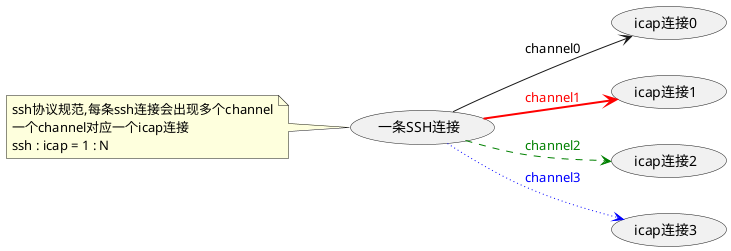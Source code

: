 @startuml
left to right direction
actor (一条SSH连接) as one_conn
note left
    ssh协议规范,每条ssh连接会出现多个channel
    一个channel对应一个icap连接
    ssh : icap = 1 : N
end note
one_conn --> (icap连接0) : channel0 
one_conn --> (icap连接1) #line:red;line.bold;text:red : channel1
one_conn --> (icap连接2) #green;line.dashed;text:green : channel2
one_conn --> (icap连接3) #blue;line.dotted;text:blue : channel3
@enduml